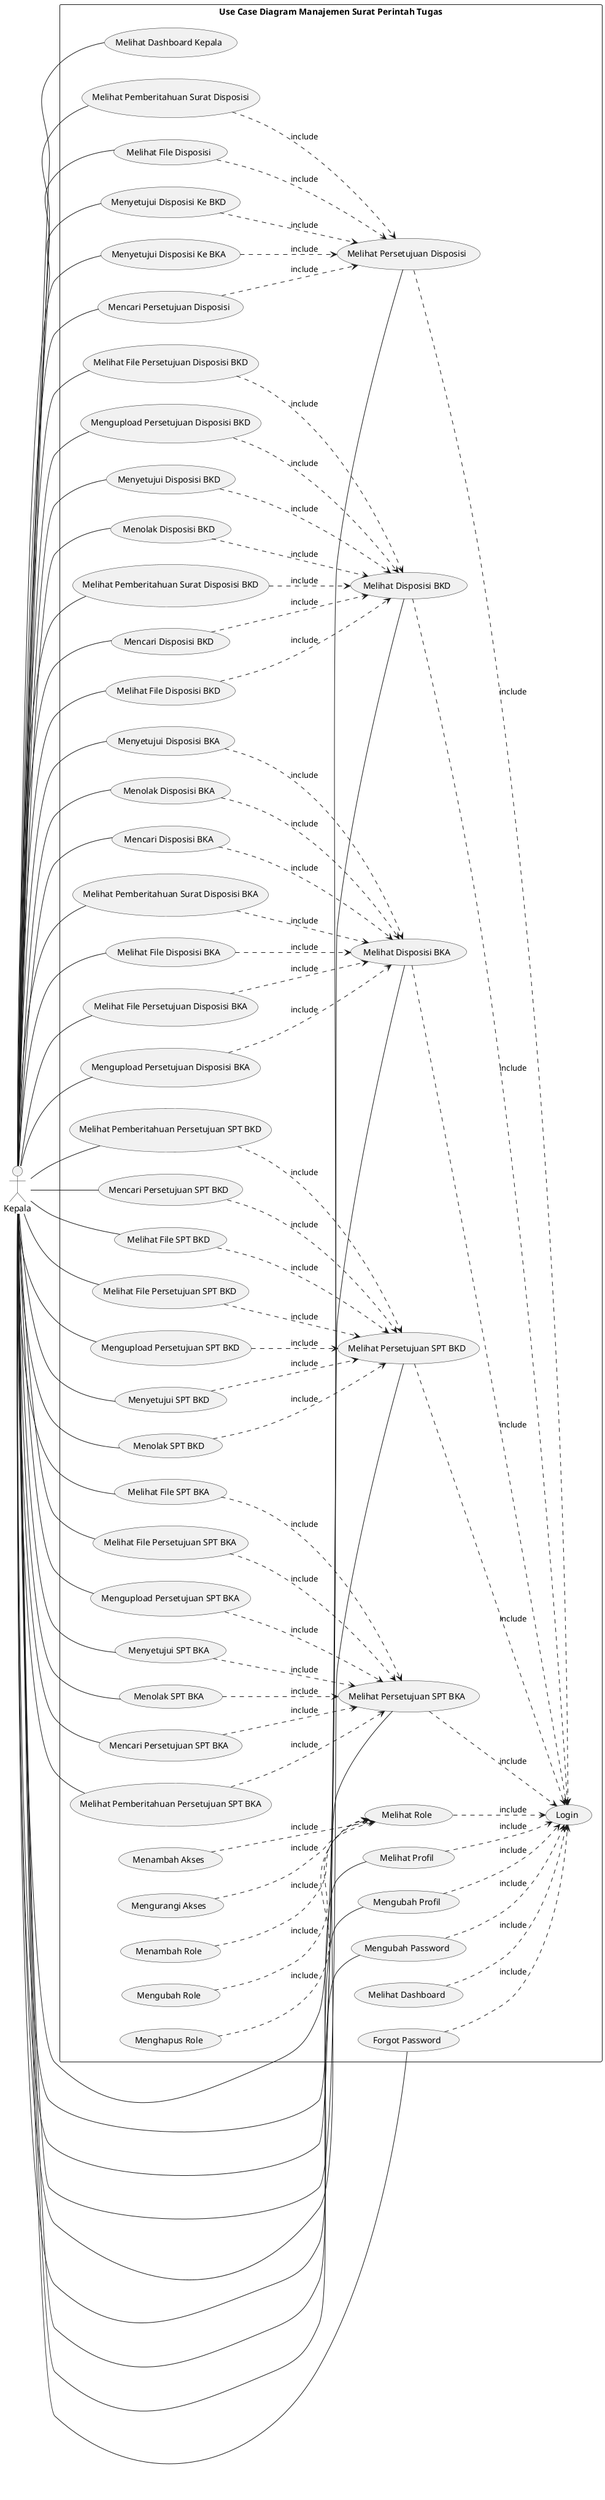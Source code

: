 @startuml Usecase
Left to Right Direction
skinParam packageStyle rectangle

actor Kepala

rectangle "Use Case Diagram Manajemen Surat Perintah Tugas"{

    Kepala -- (Melihat Dashboard Kepala)
    Kepala -- (Melihat Profil)
    Kepala -- (Mengubah Profil)
    Kepala-- (Mengubah Password)
    Kepala -- (Forgot Password)
    Kepala -- (Melihat Persetujuan Disposisi)
    Kepala -- (Melihat File Disposisi)
    Kepala -- (Menyetujui Disposisi Ke BKD)
    Kepala -- (Menyetujui Disposisi Ke BKA)
    Kepala -- (Melihat Disposisi BKD)
    Kepala -- (Melihat File Disposisi BKD)
    Kepala -- (Melihat File Persetujuan Disposisi BKD)
    Kepala -- (Mengupload Persetujuan Disposisi BKD)
    Kepala -- (Menyetujui Disposisi BKD)
    Kepala -- (Menolak Disposisi BKD)
    Kepala -- (Melihat Disposisi BKA)
    Kepala -- (Melihat File Disposisi BKA)
    Kepala -- (Melihat File Persetujuan Disposisi BKA)
    Kepala -- (Mengupload Persetujuan Disposisi BKA)
    Kepala -- (Menyetujui Disposisi BKA)
    Kepala -- (Menolak Disposisi BKA)
    Kepala -- (Melihat Persetujuan SPT BKD)
    Kepala -- (Melihat File SPT BKD)
    Kepala -- (Melihat File Persetujuan SPT BKD)
    Kepala -- (Mengupload Persetujuan SPT BKD)
    Kepala -- (Menyetujui SPT BKD)
    Kepala -- (Menolak SPT BKD)
    Kepala -- (Melihat Persetujuan SPT BKA)
    Kepala -- (Melihat File SPT BKA)
    Kepala -- (Melihat File Persetujuan SPT BKA)
    Kepala -- (Mengupload Persetujuan SPT BKA)
    Kepala -- (Menyetujui SPT BKA)
    Kepala -- (Menolak SPT BKA)
    Kepala -- (Mencari Persetujuan Disposisi)
    Kepala -- (Mencari Disposisi BKD)
    Kepala -- (Mencari Disposisi BKA)
    Kepala -- (Mencari Persetujuan SPT BKD)
    Kepala -- (Mencari Persetujuan SPT BKA)
    Kepala -- (Melihat Pemberitahuan Surat Disposisi)
    Kepala -- (Melihat Pemberitahuan Surat Disposisi BKD)
    Kepala -- (Melihat Pemberitahuan Surat Disposisi BKA)
    Kepala -- (Melihat Pemberitahuan Persetujuan SPT BKD)
    Kepala -- (Melihat Pemberitahuan Persetujuan SPT BKA)
    
    ' semua aktor
    (Melihat Dashboard)..> (Login) : include
    (Melihat Profil)..> (Login) : include
    (Mengubah Profil)..> (Login) : include
    (Mengubah Password)..> (Login) : include
    (Forgot Password)..> (Login) : include
    (Melihat Role)..> (Login) : include
    (Menambah Role)..> (Melihat Role) : include
    (Mengubah Role)..> (Melihat Role) : include
    (Menghapus Role)..> (Melihat Role) : include
    (Menambah Akses)..> (Melihat Role) : include
    (Mengurangi Akses)..> (Melihat Role) : include


    ' kepala
   (Melihat Persetujuan Disposisi)..> (Login) : include
   (Melihat File Disposisi)..> (Melihat Persetujuan Disposisi) : include
   (Menyetujui Disposisi Ke BKD)..> (Melihat Persetujuan Disposisi) : include
   (Menyetujui Disposisi Ke BKA)..> (Melihat Persetujuan Disposisi) : include

   (Melihat Disposisi BKD)..> (Login) : include
   (Melihat File Disposisi BKD)..> (Melihat Disposisi BKD) : include
   (Melihat File Persetujuan Disposisi BKD)..> (Melihat Disposisi BKD) : include
   (Mengupload Persetujuan Disposisi BKD)..> (Melihat Disposisi BKD) : include
   (Menyetujui Disposisi BKD)..> (Melihat Disposisi BKD) : include
   (Menolak Disposisi BKD)..> (Melihat Disposisi BKD) : include

   (Melihat Disposisi BKA)..> (Login) : include
   (Melihat File Disposisi BKA)..> (Melihat Disposisi BKA) : include
   (Melihat File Persetujuan Disposisi BKA)..> (Melihat Disposisi BKA) : include
   (Mengupload Persetujuan Disposisi BKA)..> (Melihat Disposisi BKA) : include
   (Menyetujui Disposisi BKA)..> (Melihat Disposisi BKA) : include
   (Menolak Disposisi BKA)..> (Melihat Disposisi BKA) : include

   (Melihat Persetujuan SPT BKD)..> (Login) : include
   (Melihat File SPT BKD)..> (Melihat Persetujuan SPT BKD) : include
   (Melihat File Persetujuan SPT BKD)..> (Melihat Persetujuan SPT BKD) : include
   (Mengupload Persetujuan SPT BKD)..> (Melihat Persetujuan SPT BKD) : include
   (Menyetujui SPT BKD)..> (Melihat Persetujuan SPT BKD) : include
   (Menolak SPT BKD)..> (Melihat Persetujuan SPT BKD) : include

   (Melihat Persetujuan SPT BKA)..> (Login) : include
   (Melihat File SPT BKA)..> (Melihat Persetujuan SPT BKA) : include
   (Melihat File Persetujuan SPT BKA)..> (Melihat Persetujuan SPT BKA) : include
   (Mengupload Persetujuan SPT BKA)..> (Melihat Persetujuan SPT BKA) : include
   (Menyetujui SPT BKA)..> (Melihat Persetujuan SPT BKA) : include
   (Menolak SPT BKA)..> (Melihat Persetujuan SPT BKA) : include

   (Mencari Persetujuan Disposisi)..> (Melihat Persetujuan Disposisi) : include
   (Mencari Disposisi BKD)..> (Melihat Disposisi BKD) : include
   (Mencari Disposisi BKA)..> (Melihat Disposisi BKA) : include
   (Mencari Persetujuan SPT BKD)..> (Melihat Persetujuan SPT BKD) : include
   (Mencari Persetujuan SPT BKA)..> (Melihat Persetujuan SPT BKA) : include
   (Melihat Pemberitahuan Surat Disposisi)..> (Melihat Persetujuan Disposisi) : include
   (Melihat Pemberitahuan Surat Disposisi BKD)..> (Melihat Disposisi BKD) : include
   (Melihat Pemberitahuan Surat Disposisi BKA)..> (Melihat Disposisi BKA) : include
   (Melihat Pemberitahuan Persetujuan SPT BKD)..> (Melihat Persetujuan SPT BKD) : include
   (Melihat Pemberitahuan Persetujuan SPT BKA)..> (Melihat Persetujuan SPT BKA) : include

}

@enduml